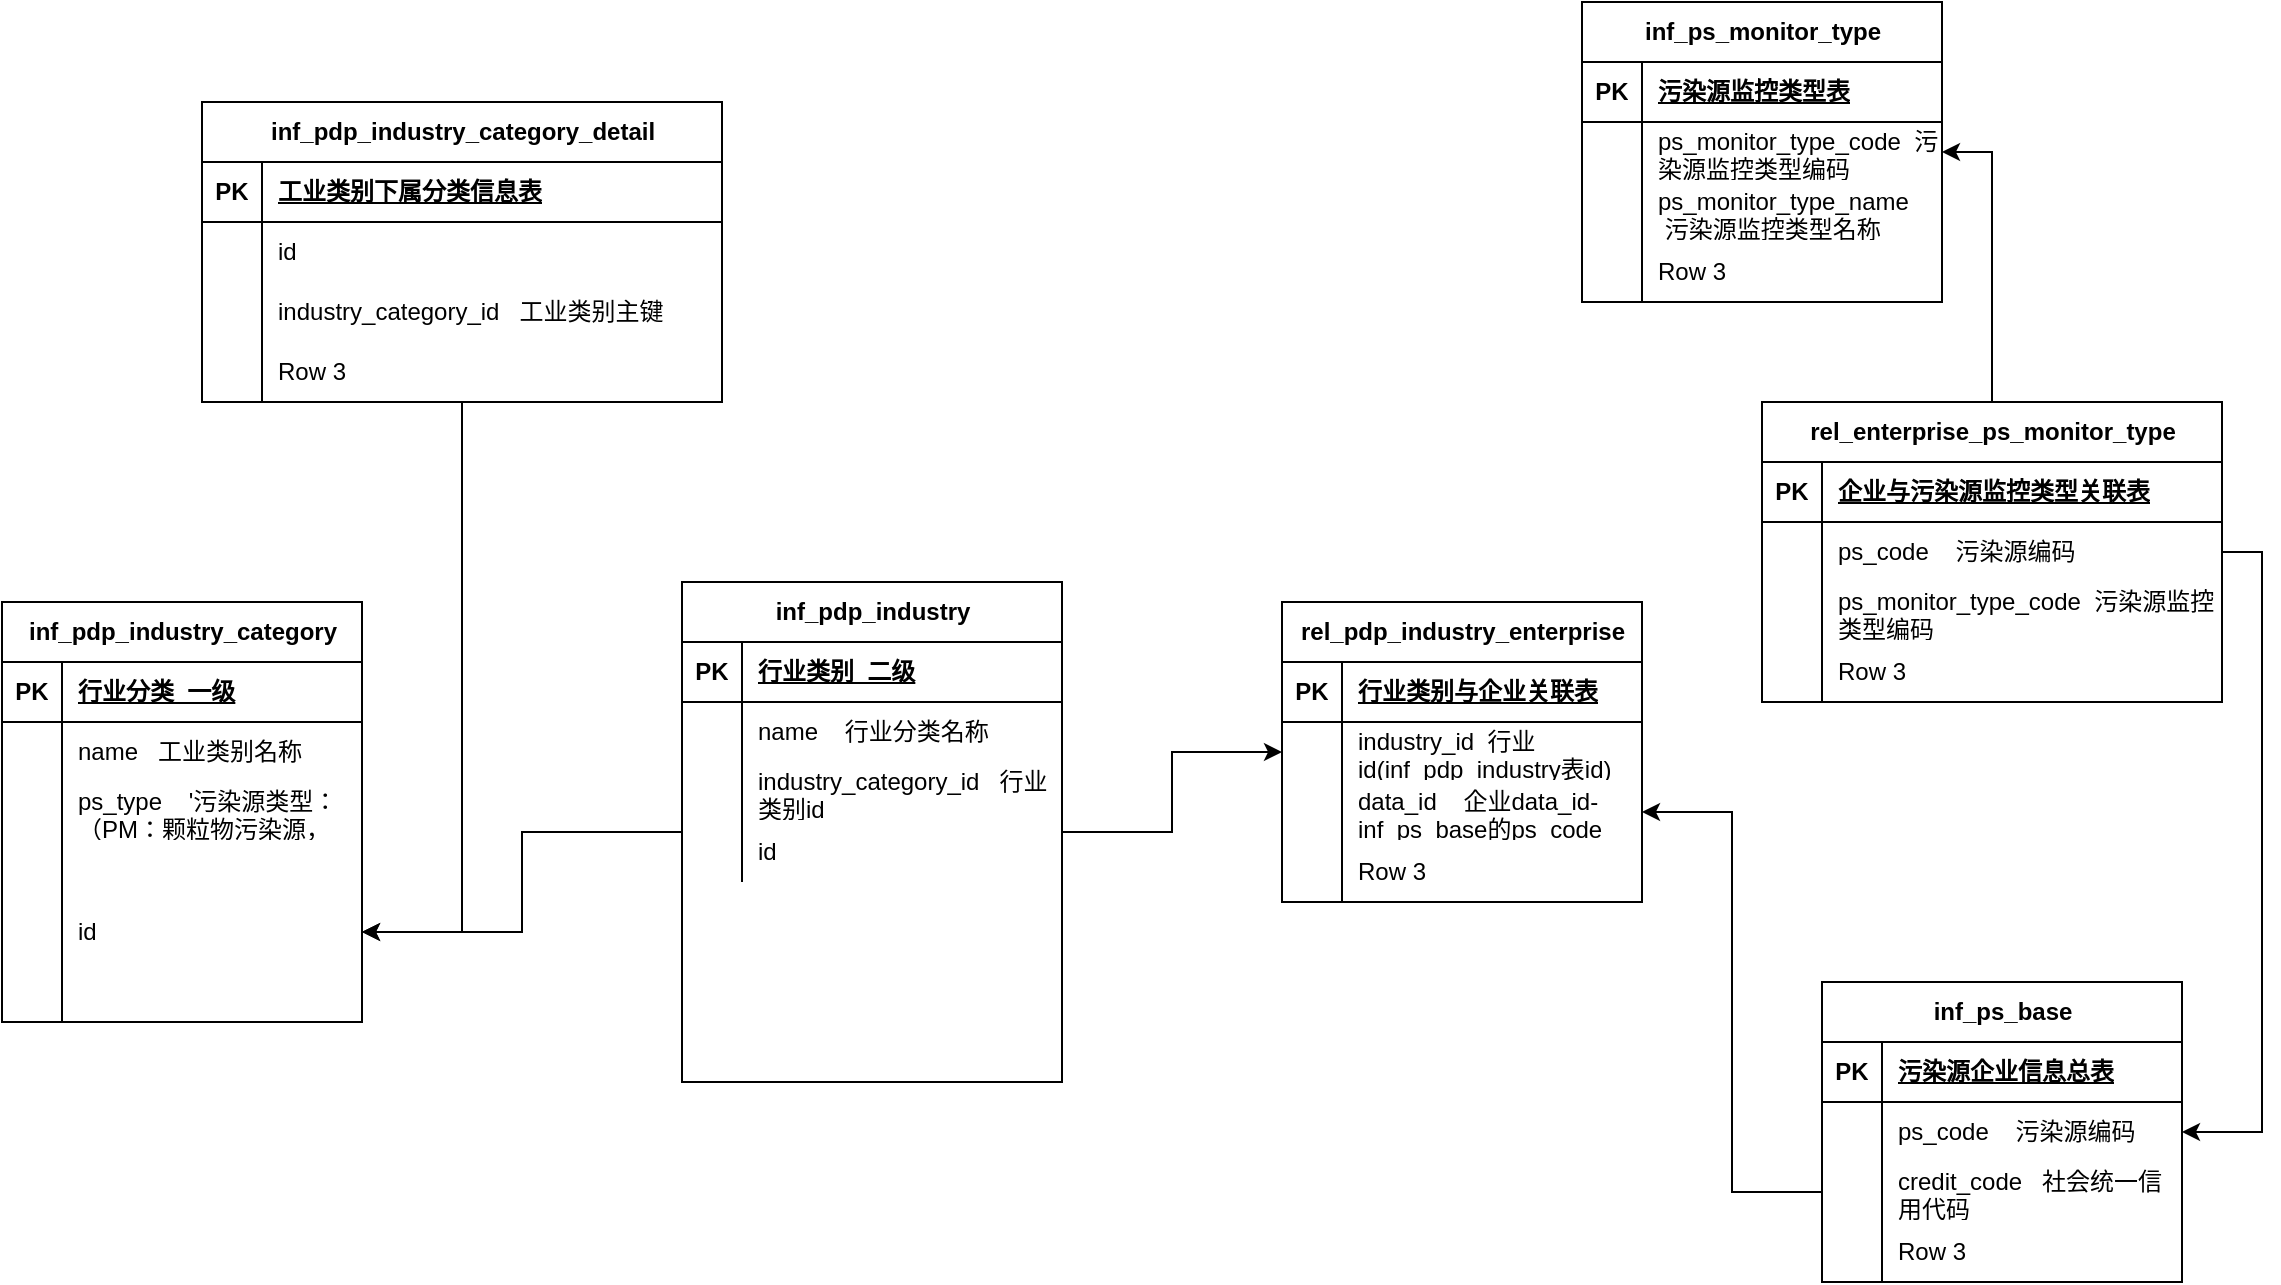 <mxfile version="22.1.15" type="github">
  <diagram name="第 1 页" id="T2_TrR-UmVYiKN5M0uF9">
    <mxGraphModel dx="3088" dy="1949" grid="1" gridSize="10" guides="1" tooltips="1" connect="1" arrows="1" fold="1" page="1" pageScale="1" pageWidth="827" pageHeight="1169" math="0" shadow="0">
      <root>
        <mxCell id="0" />
        <mxCell id="1" parent="0" />
        <mxCell id="JzFSCLEX_L8nWIw0kitq-1" value="inf_ps_base" style="shape=table;startSize=30;container=1;collapsible=1;childLayout=tableLayout;fixedRows=1;rowLines=0;fontStyle=1;align=center;resizeLast=1;html=1;" vertex="1" parent="1">
          <mxGeometry x="-530" y="360" width="180" height="150" as="geometry" />
        </mxCell>
        <mxCell id="JzFSCLEX_L8nWIw0kitq-2" value="" style="shape=tableRow;horizontal=0;startSize=0;swimlaneHead=0;swimlaneBody=0;fillColor=none;collapsible=0;dropTarget=0;points=[[0,0.5],[1,0.5]];portConstraint=eastwest;top=0;left=0;right=0;bottom=1;" vertex="1" parent="JzFSCLEX_L8nWIw0kitq-1">
          <mxGeometry y="30" width="180" height="30" as="geometry" />
        </mxCell>
        <mxCell id="JzFSCLEX_L8nWIw0kitq-3" value="PK" style="shape=partialRectangle;connectable=0;fillColor=none;top=0;left=0;bottom=0;right=0;fontStyle=1;overflow=hidden;whiteSpace=wrap;html=1;" vertex="1" parent="JzFSCLEX_L8nWIw0kitq-2">
          <mxGeometry width="30" height="30" as="geometry">
            <mxRectangle width="30" height="30" as="alternateBounds" />
          </mxGeometry>
        </mxCell>
        <mxCell id="JzFSCLEX_L8nWIw0kitq-4" value="污染源企业信息总表" style="shape=partialRectangle;connectable=0;fillColor=none;top=0;left=0;bottom=0;right=0;align=left;spacingLeft=6;fontStyle=5;overflow=hidden;whiteSpace=wrap;html=1;" vertex="1" parent="JzFSCLEX_L8nWIw0kitq-2">
          <mxGeometry x="30" width="150" height="30" as="geometry">
            <mxRectangle width="150" height="30" as="alternateBounds" />
          </mxGeometry>
        </mxCell>
        <mxCell id="JzFSCLEX_L8nWIw0kitq-5" value="" style="shape=tableRow;horizontal=0;startSize=0;swimlaneHead=0;swimlaneBody=0;fillColor=none;collapsible=0;dropTarget=0;points=[[0,0.5],[1,0.5]];portConstraint=eastwest;top=0;left=0;right=0;bottom=0;" vertex="1" parent="JzFSCLEX_L8nWIw0kitq-1">
          <mxGeometry y="60" width="180" height="30" as="geometry" />
        </mxCell>
        <mxCell id="JzFSCLEX_L8nWIw0kitq-6" value="" style="shape=partialRectangle;connectable=0;fillColor=none;top=0;left=0;bottom=0;right=0;editable=1;overflow=hidden;whiteSpace=wrap;html=1;" vertex="1" parent="JzFSCLEX_L8nWIw0kitq-5">
          <mxGeometry width="30" height="30" as="geometry">
            <mxRectangle width="30" height="30" as="alternateBounds" />
          </mxGeometry>
        </mxCell>
        <mxCell id="JzFSCLEX_L8nWIw0kitq-7" value="ps_code&amp;nbsp; &amp;nbsp;&amp;nbsp;污染源编码" style="shape=partialRectangle;connectable=0;fillColor=none;top=0;left=0;bottom=0;right=0;align=left;spacingLeft=6;overflow=hidden;whiteSpace=wrap;html=1;" vertex="1" parent="JzFSCLEX_L8nWIw0kitq-5">
          <mxGeometry x="30" width="150" height="30" as="geometry">
            <mxRectangle width="150" height="30" as="alternateBounds" />
          </mxGeometry>
        </mxCell>
        <mxCell id="JzFSCLEX_L8nWIw0kitq-8" value="" style="shape=tableRow;horizontal=0;startSize=0;swimlaneHead=0;swimlaneBody=0;fillColor=none;collapsible=0;dropTarget=0;points=[[0,0.5],[1,0.5]];portConstraint=eastwest;top=0;left=0;right=0;bottom=0;" vertex="1" parent="JzFSCLEX_L8nWIw0kitq-1">
          <mxGeometry y="90" width="180" height="30" as="geometry" />
        </mxCell>
        <mxCell id="JzFSCLEX_L8nWIw0kitq-9" value="" style="shape=partialRectangle;connectable=0;fillColor=none;top=0;left=0;bottom=0;right=0;editable=1;overflow=hidden;whiteSpace=wrap;html=1;" vertex="1" parent="JzFSCLEX_L8nWIw0kitq-8">
          <mxGeometry width="30" height="30" as="geometry">
            <mxRectangle width="30" height="30" as="alternateBounds" />
          </mxGeometry>
        </mxCell>
        <mxCell id="JzFSCLEX_L8nWIw0kitq-10" value="credit_code&amp;nbsp; &amp;nbsp;社会统一信用代码" style="shape=partialRectangle;connectable=0;fillColor=none;top=0;left=0;bottom=0;right=0;align=left;spacingLeft=6;overflow=hidden;whiteSpace=wrap;html=1;" vertex="1" parent="JzFSCLEX_L8nWIw0kitq-8">
          <mxGeometry x="30" width="150" height="30" as="geometry">
            <mxRectangle width="150" height="30" as="alternateBounds" />
          </mxGeometry>
        </mxCell>
        <mxCell id="JzFSCLEX_L8nWIw0kitq-11" value="" style="shape=tableRow;horizontal=0;startSize=0;swimlaneHead=0;swimlaneBody=0;fillColor=none;collapsible=0;dropTarget=0;points=[[0,0.5],[1,0.5]];portConstraint=eastwest;top=0;left=0;right=0;bottom=0;" vertex="1" parent="JzFSCLEX_L8nWIw0kitq-1">
          <mxGeometry y="120" width="180" height="30" as="geometry" />
        </mxCell>
        <mxCell id="JzFSCLEX_L8nWIw0kitq-12" value="" style="shape=partialRectangle;connectable=0;fillColor=none;top=0;left=0;bottom=0;right=0;editable=1;overflow=hidden;whiteSpace=wrap;html=1;" vertex="1" parent="JzFSCLEX_L8nWIw0kitq-11">
          <mxGeometry width="30" height="30" as="geometry">
            <mxRectangle width="30" height="30" as="alternateBounds" />
          </mxGeometry>
        </mxCell>
        <mxCell id="JzFSCLEX_L8nWIw0kitq-13" value="Row 3" style="shape=partialRectangle;connectable=0;fillColor=none;top=0;left=0;bottom=0;right=0;align=left;spacingLeft=6;overflow=hidden;whiteSpace=wrap;html=1;" vertex="1" parent="JzFSCLEX_L8nWIw0kitq-11">
          <mxGeometry x="30" width="150" height="30" as="geometry">
            <mxRectangle width="150" height="30" as="alternateBounds" />
          </mxGeometry>
        </mxCell>
        <mxCell id="JzFSCLEX_L8nWIw0kitq-14" value="inf_pdp_industry_category" style="shape=table;startSize=30;container=1;collapsible=1;childLayout=tableLayout;fixedRows=1;rowLines=0;fontStyle=1;align=center;resizeLast=1;html=1;" vertex="1" parent="1">
          <mxGeometry x="-1440" y="170" width="180" height="210" as="geometry" />
        </mxCell>
        <mxCell id="JzFSCLEX_L8nWIw0kitq-15" value="" style="shape=tableRow;horizontal=0;startSize=0;swimlaneHead=0;swimlaneBody=0;fillColor=none;collapsible=0;dropTarget=0;points=[[0,0.5],[1,0.5]];portConstraint=eastwest;top=0;left=0;right=0;bottom=1;" vertex="1" parent="JzFSCLEX_L8nWIw0kitq-14">
          <mxGeometry y="30" width="180" height="30" as="geometry" />
        </mxCell>
        <mxCell id="JzFSCLEX_L8nWIw0kitq-16" value="PK" style="shape=partialRectangle;connectable=0;fillColor=none;top=0;left=0;bottom=0;right=0;fontStyle=1;overflow=hidden;whiteSpace=wrap;html=1;" vertex="1" parent="JzFSCLEX_L8nWIw0kitq-15">
          <mxGeometry width="30" height="30" as="geometry">
            <mxRectangle width="30" height="30" as="alternateBounds" />
          </mxGeometry>
        </mxCell>
        <mxCell id="JzFSCLEX_L8nWIw0kitq-17" value="行业分类&amp;nbsp; 一级" style="shape=partialRectangle;connectable=0;fillColor=none;top=0;left=0;bottom=0;right=0;align=left;spacingLeft=6;fontStyle=5;overflow=hidden;whiteSpace=wrap;html=1;" vertex="1" parent="JzFSCLEX_L8nWIw0kitq-15">
          <mxGeometry x="30" width="150" height="30" as="geometry">
            <mxRectangle width="150" height="30" as="alternateBounds" />
          </mxGeometry>
        </mxCell>
        <mxCell id="JzFSCLEX_L8nWIw0kitq-18" value="" style="shape=tableRow;horizontal=0;startSize=0;swimlaneHead=0;swimlaneBody=0;fillColor=none;collapsible=0;dropTarget=0;points=[[0,0.5],[1,0.5]];portConstraint=eastwest;top=0;left=0;right=0;bottom=0;" vertex="1" parent="JzFSCLEX_L8nWIw0kitq-14">
          <mxGeometry y="60" width="180" height="30" as="geometry" />
        </mxCell>
        <mxCell id="JzFSCLEX_L8nWIw0kitq-19" value="" style="shape=partialRectangle;connectable=0;fillColor=none;top=0;left=0;bottom=0;right=0;editable=1;overflow=hidden;whiteSpace=wrap;html=1;" vertex="1" parent="JzFSCLEX_L8nWIw0kitq-18">
          <mxGeometry width="30" height="30" as="geometry">
            <mxRectangle width="30" height="30" as="alternateBounds" />
          </mxGeometry>
        </mxCell>
        <mxCell id="JzFSCLEX_L8nWIw0kitq-20" value="name&amp;nbsp; &amp;nbsp;工业类别名称" style="shape=partialRectangle;connectable=0;fillColor=none;top=0;left=0;bottom=0;right=0;align=left;spacingLeft=6;overflow=hidden;whiteSpace=wrap;html=1;" vertex="1" parent="JzFSCLEX_L8nWIw0kitq-18">
          <mxGeometry x="30" width="150" height="30" as="geometry">
            <mxRectangle width="150" height="30" as="alternateBounds" />
          </mxGeometry>
        </mxCell>
        <mxCell id="JzFSCLEX_L8nWIw0kitq-21" value="" style="shape=tableRow;horizontal=0;startSize=0;swimlaneHead=0;swimlaneBody=0;fillColor=none;collapsible=0;dropTarget=0;points=[[0,0.5],[1,0.5]];portConstraint=eastwest;top=0;left=0;right=0;bottom=0;" vertex="1" parent="JzFSCLEX_L8nWIw0kitq-14">
          <mxGeometry y="90" width="180" height="30" as="geometry" />
        </mxCell>
        <mxCell id="JzFSCLEX_L8nWIw0kitq-22" value="" style="shape=partialRectangle;connectable=0;fillColor=none;top=0;left=0;bottom=0;right=0;editable=1;overflow=hidden;whiteSpace=wrap;html=1;" vertex="1" parent="JzFSCLEX_L8nWIw0kitq-21">
          <mxGeometry width="30" height="30" as="geometry">
            <mxRectangle width="30" height="30" as="alternateBounds" />
          </mxGeometry>
        </mxCell>
        <mxCell id="JzFSCLEX_L8nWIw0kitq-23" value="ps_type&amp;nbsp; &amp;nbsp;&amp;nbsp;&#39;污染源类型：（PM：颗粒物污染源，VOCS:涉VOCS污染源）&#39;" style="shape=partialRectangle;connectable=0;fillColor=none;top=0;left=0;bottom=0;right=0;align=left;spacingLeft=6;overflow=hidden;whiteSpace=wrap;html=1;" vertex="1" parent="JzFSCLEX_L8nWIw0kitq-21">
          <mxGeometry x="30" width="150" height="30" as="geometry">
            <mxRectangle width="150" height="30" as="alternateBounds" />
          </mxGeometry>
        </mxCell>
        <mxCell id="JzFSCLEX_L8nWIw0kitq-24" value="" style="shape=tableRow;horizontal=0;startSize=0;swimlaneHead=0;swimlaneBody=0;fillColor=none;collapsible=0;dropTarget=0;points=[[0,0.5],[1,0.5]];portConstraint=eastwest;top=0;left=0;right=0;bottom=0;" vertex="1" parent="JzFSCLEX_L8nWIw0kitq-14">
          <mxGeometry y="120" width="180" height="90" as="geometry" />
        </mxCell>
        <mxCell id="JzFSCLEX_L8nWIw0kitq-25" value="" style="shape=partialRectangle;connectable=0;fillColor=none;top=0;left=0;bottom=0;right=0;editable=1;overflow=hidden;whiteSpace=wrap;html=1;" vertex="1" parent="JzFSCLEX_L8nWIw0kitq-24">
          <mxGeometry width="30" height="90" as="geometry">
            <mxRectangle width="30" height="90" as="alternateBounds" />
          </mxGeometry>
        </mxCell>
        <mxCell id="JzFSCLEX_L8nWIw0kitq-26" value="id&lt;br&gt;" style="shape=partialRectangle;connectable=0;fillColor=none;top=0;left=0;bottom=0;right=0;align=left;spacingLeft=6;overflow=hidden;whiteSpace=wrap;html=1;" vertex="1" parent="JzFSCLEX_L8nWIw0kitq-24">
          <mxGeometry x="30" width="150" height="90" as="geometry">
            <mxRectangle width="150" height="90" as="alternateBounds" />
          </mxGeometry>
        </mxCell>
        <mxCell id="JzFSCLEX_L8nWIw0kitq-68" style="edgeStyle=orthogonalEdgeStyle;rounded=0;orthogonalLoop=1;jettySize=auto;html=1;" edge="1" parent="1" source="JzFSCLEX_L8nWIw0kitq-40" target="JzFSCLEX_L8nWIw0kitq-24">
          <mxGeometry relative="1" as="geometry" />
        </mxCell>
        <mxCell id="JzFSCLEX_L8nWIw0kitq-69" style="edgeStyle=orthogonalEdgeStyle;rounded=0;orthogonalLoop=1;jettySize=auto;html=1;" edge="1" parent="1" source="JzFSCLEX_L8nWIw0kitq-40" target="JzFSCLEX_L8nWIw0kitq-59">
          <mxGeometry relative="1" as="geometry" />
        </mxCell>
        <mxCell id="JzFSCLEX_L8nWIw0kitq-40" value="inf_pdp_industry" style="shape=table;startSize=30;container=1;collapsible=1;childLayout=tableLayout;fixedRows=1;rowLines=0;fontStyle=1;align=center;resizeLast=1;html=1;" vertex="1" parent="1">
          <mxGeometry x="-1100" y="160" width="190" height="250" as="geometry" />
        </mxCell>
        <mxCell id="JzFSCLEX_L8nWIw0kitq-41" value="" style="shape=tableRow;horizontal=0;startSize=0;swimlaneHead=0;swimlaneBody=0;fillColor=none;collapsible=0;dropTarget=0;points=[[0,0.5],[1,0.5]];portConstraint=eastwest;top=0;left=0;right=0;bottom=1;" vertex="1" parent="JzFSCLEX_L8nWIw0kitq-40">
          <mxGeometry y="30" width="190" height="30" as="geometry" />
        </mxCell>
        <mxCell id="JzFSCLEX_L8nWIw0kitq-42" value="PK" style="shape=partialRectangle;connectable=0;fillColor=none;top=0;left=0;bottom=0;right=0;fontStyle=1;overflow=hidden;whiteSpace=wrap;html=1;" vertex="1" parent="JzFSCLEX_L8nWIw0kitq-41">
          <mxGeometry width="30" height="30" as="geometry">
            <mxRectangle width="30" height="30" as="alternateBounds" />
          </mxGeometry>
        </mxCell>
        <mxCell id="JzFSCLEX_L8nWIw0kitq-43" value="行业类别&amp;nbsp; 二级" style="shape=partialRectangle;connectable=0;fillColor=none;top=0;left=0;bottom=0;right=0;align=left;spacingLeft=6;fontStyle=5;overflow=hidden;whiteSpace=wrap;html=1;" vertex="1" parent="JzFSCLEX_L8nWIw0kitq-41">
          <mxGeometry x="30" width="160" height="30" as="geometry">
            <mxRectangle width="160" height="30" as="alternateBounds" />
          </mxGeometry>
        </mxCell>
        <mxCell id="JzFSCLEX_L8nWIw0kitq-44" value="" style="shape=tableRow;horizontal=0;startSize=0;swimlaneHead=0;swimlaneBody=0;fillColor=none;collapsible=0;dropTarget=0;points=[[0,0.5],[1,0.5]];portConstraint=eastwest;top=0;left=0;right=0;bottom=0;" vertex="1" parent="JzFSCLEX_L8nWIw0kitq-40">
          <mxGeometry y="60" width="190" height="30" as="geometry" />
        </mxCell>
        <mxCell id="JzFSCLEX_L8nWIw0kitq-45" value="" style="shape=partialRectangle;connectable=0;fillColor=none;top=0;left=0;bottom=0;right=0;editable=1;overflow=hidden;whiteSpace=wrap;html=1;" vertex="1" parent="JzFSCLEX_L8nWIw0kitq-44">
          <mxGeometry width="30" height="30" as="geometry">
            <mxRectangle width="30" height="30" as="alternateBounds" />
          </mxGeometry>
        </mxCell>
        <mxCell id="JzFSCLEX_L8nWIw0kitq-46" value="name&amp;nbsp; &amp;nbsp;&amp;nbsp;行业分类名称" style="shape=partialRectangle;connectable=0;fillColor=none;top=0;left=0;bottom=0;right=0;align=left;spacingLeft=6;overflow=hidden;whiteSpace=wrap;html=1;" vertex="1" parent="JzFSCLEX_L8nWIw0kitq-44">
          <mxGeometry x="30" width="160" height="30" as="geometry">
            <mxRectangle width="160" height="30" as="alternateBounds" />
          </mxGeometry>
        </mxCell>
        <mxCell id="JzFSCLEX_L8nWIw0kitq-47" value="" style="shape=tableRow;horizontal=0;startSize=0;swimlaneHead=0;swimlaneBody=0;fillColor=none;collapsible=0;dropTarget=0;points=[[0,0.5],[1,0.5]];portConstraint=eastwest;top=0;left=0;right=0;bottom=0;" vertex="1" parent="JzFSCLEX_L8nWIw0kitq-40">
          <mxGeometry y="90" width="190" height="30" as="geometry" />
        </mxCell>
        <mxCell id="JzFSCLEX_L8nWIw0kitq-48" value="" style="shape=partialRectangle;connectable=0;fillColor=none;top=0;left=0;bottom=0;right=0;editable=1;overflow=hidden;whiteSpace=wrap;html=1;" vertex="1" parent="JzFSCLEX_L8nWIw0kitq-47">
          <mxGeometry width="30" height="30" as="geometry">
            <mxRectangle width="30" height="30" as="alternateBounds" />
          </mxGeometry>
        </mxCell>
        <mxCell id="JzFSCLEX_L8nWIw0kitq-49" value="industry_category_id&amp;nbsp; &amp;nbsp;行业类别id（inf_pdp_industry_category表）" style="shape=partialRectangle;connectable=0;fillColor=none;top=0;left=0;bottom=0;right=0;align=left;spacingLeft=6;overflow=hidden;whiteSpace=wrap;html=1;" vertex="1" parent="JzFSCLEX_L8nWIw0kitq-47">
          <mxGeometry x="30" width="160" height="30" as="geometry">
            <mxRectangle width="160" height="30" as="alternateBounds" />
          </mxGeometry>
        </mxCell>
        <mxCell id="JzFSCLEX_L8nWIw0kitq-50" value="" style="shape=tableRow;horizontal=0;startSize=0;swimlaneHead=0;swimlaneBody=0;fillColor=none;collapsible=0;dropTarget=0;points=[[0,0.5],[1,0.5]];portConstraint=eastwest;top=0;left=0;right=0;bottom=0;" vertex="1" parent="JzFSCLEX_L8nWIw0kitq-40">
          <mxGeometry y="120" width="190" height="30" as="geometry" />
        </mxCell>
        <mxCell id="JzFSCLEX_L8nWIw0kitq-51" value="" style="shape=partialRectangle;connectable=0;fillColor=none;top=0;left=0;bottom=0;right=0;editable=1;overflow=hidden;whiteSpace=wrap;html=1;" vertex="1" parent="JzFSCLEX_L8nWIw0kitq-50">
          <mxGeometry width="30" height="30" as="geometry">
            <mxRectangle width="30" height="30" as="alternateBounds" />
          </mxGeometry>
        </mxCell>
        <mxCell id="JzFSCLEX_L8nWIw0kitq-52" value="id" style="shape=partialRectangle;connectable=0;fillColor=none;top=0;left=0;bottom=0;right=0;align=left;spacingLeft=6;overflow=hidden;whiteSpace=wrap;html=1;" vertex="1" parent="JzFSCLEX_L8nWIw0kitq-50">
          <mxGeometry x="30" width="160" height="30" as="geometry">
            <mxRectangle width="160" height="30" as="alternateBounds" />
          </mxGeometry>
        </mxCell>
        <mxCell id="JzFSCLEX_L8nWIw0kitq-55" value="rel_pdp_industry_enterprise" style="shape=table;startSize=30;container=1;collapsible=1;childLayout=tableLayout;fixedRows=1;rowLines=0;fontStyle=1;align=center;resizeLast=1;html=1;" vertex="1" parent="1">
          <mxGeometry x="-800" y="170" width="180" height="150" as="geometry" />
        </mxCell>
        <mxCell id="JzFSCLEX_L8nWIw0kitq-56" value="" style="shape=tableRow;horizontal=0;startSize=0;swimlaneHead=0;swimlaneBody=0;fillColor=none;collapsible=0;dropTarget=0;points=[[0,0.5],[1,0.5]];portConstraint=eastwest;top=0;left=0;right=0;bottom=1;" vertex="1" parent="JzFSCLEX_L8nWIw0kitq-55">
          <mxGeometry y="30" width="180" height="30" as="geometry" />
        </mxCell>
        <mxCell id="JzFSCLEX_L8nWIw0kitq-57" value="PK" style="shape=partialRectangle;connectable=0;fillColor=none;top=0;left=0;bottom=0;right=0;fontStyle=1;overflow=hidden;whiteSpace=wrap;html=1;" vertex="1" parent="JzFSCLEX_L8nWIw0kitq-56">
          <mxGeometry width="30" height="30" as="geometry">
            <mxRectangle width="30" height="30" as="alternateBounds" />
          </mxGeometry>
        </mxCell>
        <mxCell id="JzFSCLEX_L8nWIw0kitq-58" value="行业类别与企业关联表" style="shape=partialRectangle;connectable=0;fillColor=none;top=0;left=0;bottom=0;right=0;align=left;spacingLeft=6;fontStyle=5;overflow=hidden;whiteSpace=wrap;html=1;" vertex="1" parent="JzFSCLEX_L8nWIw0kitq-56">
          <mxGeometry x="30" width="150" height="30" as="geometry">
            <mxRectangle width="150" height="30" as="alternateBounds" />
          </mxGeometry>
        </mxCell>
        <mxCell id="JzFSCLEX_L8nWIw0kitq-59" value="" style="shape=tableRow;horizontal=0;startSize=0;swimlaneHead=0;swimlaneBody=0;fillColor=none;collapsible=0;dropTarget=0;points=[[0,0.5],[1,0.5]];portConstraint=eastwest;top=0;left=0;right=0;bottom=0;" vertex="1" parent="JzFSCLEX_L8nWIw0kitq-55">
          <mxGeometry y="60" width="180" height="30" as="geometry" />
        </mxCell>
        <mxCell id="JzFSCLEX_L8nWIw0kitq-60" value="" style="shape=partialRectangle;connectable=0;fillColor=none;top=0;left=0;bottom=0;right=0;editable=1;overflow=hidden;whiteSpace=wrap;html=1;" vertex="1" parent="JzFSCLEX_L8nWIw0kitq-59">
          <mxGeometry width="30" height="30" as="geometry">
            <mxRectangle width="30" height="30" as="alternateBounds" />
          </mxGeometry>
        </mxCell>
        <mxCell id="JzFSCLEX_L8nWIw0kitq-61" value="industry_id&amp;nbsp;&amp;nbsp;行业id(inf_pdp_industry表id)" style="shape=partialRectangle;connectable=0;fillColor=none;top=0;left=0;bottom=0;right=0;align=left;spacingLeft=6;overflow=hidden;whiteSpace=wrap;html=1;" vertex="1" parent="JzFSCLEX_L8nWIw0kitq-59">
          <mxGeometry x="30" width="150" height="30" as="geometry">
            <mxRectangle width="150" height="30" as="alternateBounds" />
          </mxGeometry>
        </mxCell>
        <mxCell id="JzFSCLEX_L8nWIw0kitq-62" value="" style="shape=tableRow;horizontal=0;startSize=0;swimlaneHead=0;swimlaneBody=0;fillColor=none;collapsible=0;dropTarget=0;points=[[0,0.5],[1,0.5]];portConstraint=eastwest;top=0;left=0;right=0;bottom=0;" vertex="1" parent="JzFSCLEX_L8nWIw0kitq-55">
          <mxGeometry y="90" width="180" height="30" as="geometry" />
        </mxCell>
        <mxCell id="JzFSCLEX_L8nWIw0kitq-63" value="" style="shape=partialRectangle;connectable=0;fillColor=none;top=0;left=0;bottom=0;right=0;editable=1;overflow=hidden;whiteSpace=wrap;html=1;" vertex="1" parent="JzFSCLEX_L8nWIw0kitq-62">
          <mxGeometry width="30" height="30" as="geometry">
            <mxRectangle width="30" height="30" as="alternateBounds" />
          </mxGeometry>
        </mxCell>
        <mxCell id="JzFSCLEX_L8nWIw0kitq-64" value="data_id&amp;nbsp; &amp;nbsp;&amp;nbsp;企业data_id-inf_ps_base的ps_code" style="shape=partialRectangle;connectable=0;fillColor=none;top=0;left=0;bottom=0;right=0;align=left;spacingLeft=6;overflow=hidden;whiteSpace=wrap;html=1;" vertex="1" parent="JzFSCLEX_L8nWIw0kitq-62">
          <mxGeometry x="30" width="150" height="30" as="geometry">
            <mxRectangle width="150" height="30" as="alternateBounds" />
          </mxGeometry>
        </mxCell>
        <mxCell id="JzFSCLEX_L8nWIw0kitq-65" value="" style="shape=tableRow;horizontal=0;startSize=0;swimlaneHead=0;swimlaneBody=0;fillColor=none;collapsible=0;dropTarget=0;points=[[0,0.5],[1,0.5]];portConstraint=eastwest;top=0;left=0;right=0;bottom=0;" vertex="1" parent="JzFSCLEX_L8nWIw0kitq-55">
          <mxGeometry y="120" width="180" height="30" as="geometry" />
        </mxCell>
        <mxCell id="JzFSCLEX_L8nWIw0kitq-66" value="" style="shape=partialRectangle;connectable=0;fillColor=none;top=0;left=0;bottom=0;right=0;editable=1;overflow=hidden;whiteSpace=wrap;html=1;" vertex="1" parent="JzFSCLEX_L8nWIw0kitq-65">
          <mxGeometry width="30" height="30" as="geometry">
            <mxRectangle width="30" height="30" as="alternateBounds" />
          </mxGeometry>
        </mxCell>
        <mxCell id="JzFSCLEX_L8nWIw0kitq-67" value="Row 3" style="shape=partialRectangle;connectable=0;fillColor=none;top=0;left=0;bottom=0;right=0;align=left;spacingLeft=6;overflow=hidden;whiteSpace=wrap;html=1;" vertex="1" parent="JzFSCLEX_L8nWIw0kitq-65">
          <mxGeometry x="30" width="150" height="30" as="geometry">
            <mxRectangle width="150" height="30" as="alternateBounds" />
          </mxGeometry>
        </mxCell>
        <mxCell id="JzFSCLEX_L8nWIw0kitq-70" style="edgeStyle=orthogonalEdgeStyle;rounded=0;orthogonalLoop=1;jettySize=auto;html=1;" edge="1" parent="1" source="JzFSCLEX_L8nWIw0kitq-8" target="JzFSCLEX_L8nWIw0kitq-62">
          <mxGeometry relative="1" as="geometry" />
        </mxCell>
        <mxCell id="JzFSCLEX_L8nWIw0kitq-99" style="edgeStyle=orthogonalEdgeStyle;rounded=0;orthogonalLoop=1;jettySize=auto;html=1;entryX=1;entryY=0.5;entryDx=0;entryDy=0;" edge="1" parent="1" source="JzFSCLEX_L8nWIw0kitq-71" target="JzFSCLEX_L8nWIw0kitq-89">
          <mxGeometry relative="1" as="geometry" />
        </mxCell>
        <mxCell id="JzFSCLEX_L8nWIw0kitq-71" value="rel_enterprise_ps_monitor_type" style="shape=table;startSize=30;container=1;collapsible=1;childLayout=tableLayout;fixedRows=1;rowLines=0;fontStyle=1;align=center;resizeLast=1;html=1;" vertex="1" parent="1">
          <mxGeometry x="-560" y="70" width="230" height="150" as="geometry" />
        </mxCell>
        <mxCell id="JzFSCLEX_L8nWIw0kitq-72" value="" style="shape=tableRow;horizontal=0;startSize=0;swimlaneHead=0;swimlaneBody=0;fillColor=none;collapsible=0;dropTarget=0;points=[[0,0.5],[1,0.5]];portConstraint=eastwest;top=0;left=0;right=0;bottom=1;" vertex="1" parent="JzFSCLEX_L8nWIw0kitq-71">
          <mxGeometry y="30" width="230" height="30" as="geometry" />
        </mxCell>
        <mxCell id="JzFSCLEX_L8nWIw0kitq-73" value="PK" style="shape=partialRectangle;connectable=0;fillColor=none;top=0;left=0;bottom=0;right=0;fontStyle=1;overflow=hidden;whiteSpace=wrap;html=1;" vertex="1" parent="JzFSCLEX_L8nWIw0kitq-72">
          <mxGeometry width="30" height="30" as="geometry">
            <mxRectangle width="30" height="30" as="alternateBounds" />
          </mxGeometry>
        </mxCell>
        <mxCell id="JzFSCLEX_L8nWIw0kitq-74" value="企业与污染源监控类型关联表" style="shape=partialRectangle;connectable=0;fillColor=none;top=0;left=0;bottom=0;right=0;align=left;spacingLeft=6;fontStyle=5;overflow=hidden;whiteSpace=wrap;html=1;" vertex="1" parent="JzFSCLEX_L8nWIw0kitq-72">
          <mxGeometry x="30" width="200" height="30" as="geometry">
            <mxRectangle width="200" height="30" as="alternateBounds" />
          </mxGeometry>
        </mxCell>
        <mxCell id="JzFSCLEX_L8nWIw0kitq-75" value="" style="shape=tableRow;horizontal=0;startSize=0;swimlaneHead=0;swimlaneBody=0;fillColor=none;collapsible=0;dropTarget=0;points=[[0,0.5],[1,0.5]];portConstraint=eastwest;top=0;left=0;right=0;bottom=0;" vertex="1" parent="JzFSCLEX_L8nWIw0kitq-71">
          <mxGeometry y="60" width="230" height="30" as="geometry" />
        </mxCell>
        <mxCell id="JzFSCLEX_L8nWIw0kitq-76" value="" style="shape=partialRectangle;connectable=0;fillColor=none;top=0;left=0;bottom=0;right=0;editable=1;overflow=hidden;whiteSpace=wrap;html=1;" vertex="1" parent="JzFSCLEX_L8nWIw0kitq-75">
          <mxGeometry width="30" height="30" as="geometry">
            <mxRectangle width="30" height="30" as="alternateBounds" />
          </mxGeometry>
        </mxCell>
        <mxCell id="JzFSCLEX_L8nWIw0kitq-77" value="ps_code&amp;nbsp; &amp;nbsp;&amp;nbsp;污染源编码" style="shape=partialRectangle;connectable=0;fillColor=none;top=0;left=0;bottom=0;right=0;align=left;spacingLeft=6;overflow=hidden;whiteSpace=wrap;html=1;" vertex="1" parent="JzFSCLEX_L8nWIw0kitq-75">
          <mxGeometry x="30" width="200" height="30" as="geometry">
            <mxRectangle width="200" height="30" as="alternateBounds" />
          </mxGeometry>
        </mxCell>
        <mxCell id="JzFSCLEX_L8nWIw0kitq-78" value="" style="shape=tableRow;horizontal=0;startSize=0;swimlaneHead=0;swimlaneBody=0;fillColor=none;collapsible=0;dropTarget=0;points=[[0,0.5],[1,0.5]];portConstraint=eastwest;top=0;left=0;right=0;bottom=0;" vertex="1" parent="JzFSCLEX_L8nWIw0kitq-71">
          <mxGeometry y="90" width="230" height="30" as="geometry" />
        </mxCell>
        <mxCell id="JzFSCLEX_L8nWIw0kitq-79" value="" style="shape=partialRectangle;connectable=0;fillColor=none;top=0;left=0;bottom=0;right=0;editable=1;overflow=hidden;whiteSpace=wrap;html=1;" vertex="1" parent="JzFSCLEX_L8nWIw0kitq-78">
          <mxGeometry width="30" height="30" as="geometry">
            <mxRectangle width="30" height="30" as="alternateBounds" />
          </mxGeometry>
        </mxCell>
        <mxCell id="JzFSCLEX_L8nWIw0kitq-80" value="ps_monitor_type_code&amp;nbsp;&amp;nbsp;污染源监控类型编码" style="shape=partialRectangle;connectable=0;fillColor=none;top=0;left=0;bottom=0;right=0;align=left;spacingLeft=6;overflow=hidden;whiteSpace=wrap;html=1;" vertex="1" parent="JzFSCLEX_L8nWIw0kitq-78">
          <mxGeometry x="30" width="200" height="30" as="geometry">
            <mxRectangle width="200" height="30" as="alternateBounds" />
          </mxGeometry>
        </mxCell>
        <mxCell id="JzFSCLEX_L8nWIw0kitq-81" value="" style="shape=tableRow;horizontal=0;startSize=0;swimlaneHead=0;swimlaneBody=0;fillColor=none;collapsible=0;dropTarget=0;points=[[0,0.5],[1,0.5]];portConstraint=eastwest;top=0;left=0;right=0;bottom=0;" vertex="1" parent="JzFSCLEX_L8nWIw0kitq-71">
          <mxGeometry y="120" width="230" height="30" as="geometry" />
        </mxCell>
        <mxCell id="JzFSCLEX_L8nWIw0kitq-82" value="" style="shape=partialRectangle;connectable=0;fillColor=none;top=0;left=0;bottom=0;right=0;editable=1;overflow=hidden;whiteSpace=wrap;html=1;" vertex="1" parent="JzFSCLEX_L8nWIw0kitq-81">
          <mxGeometry width="30" height="30" as="geometry">
            <mxRectangle width="30" height="30" as="alternateBounds" />
          </mxGeometry>
        </mxCell>
        <mxCell id="JzFSCLEX_L8nWIw0kitq-83" value="Row 3" style="shape=partialRectangle;connectable=0;fillColor=none;top=0;left=0;bottom=0;right=0;align=left;spacingLeft=6;overflow=hidden;whiteSpace=wrap;html=1;" vertex="1" parent="JzFSCLEX_L8nWIw0kitq-81">
          <mxGeometry x="30" width="200" height="30" as="geometry">
            <mxRectangle width="200" height="30" as="alternateBounds" />
          </mxGeometry>
        </mxCell>
        <mxCell id="JzFSCLEX_L8nWIw0kitq-84" style="edgeStyle=orthogonalEdgeStyle;rounded=0;orthogonalLoop=1;jettySize=auto;html=1;entryX=1;entryY=0.5;entryDx=0;entryDy=0;" edge="1" parent="1" source="JzFSCLEX_L8nWIw0kitq-75" target="JzFSCLEX_L8nWIw0kitq-5">
          <mxGeometry relative="1" as="geometry" />
        </mxCell>
        <mxCell id="JzFSCLEX_L8nWIw0kitq-85" value="inf_ps_monitor_type" style="shape=table;startSize=30;container=1;collapsible=1;childLayout=tableLayout;fixedRows=1;rowLines=0;fontStyle=1;align=center;resizeLast=1;html=1;" vertex="1" parent="1">
          <mxGeometry x="-650" y="-130" width="180" height="150" as="geometry" />
        </mxCell>
        <mxCell id="JzFSCLEX_L8nWIw0kitq-86" value="" style="shape=tableRow;horizontal=0;startSize=0;swimlaneHead=0;swimlaneBody=0;fillColor=none;collapsible=0;dropTarget=0;points=[[0,0.5],[1,0.5]];portConstraint=eastwest;top=0;left=0;right=0;bottom=1;" vertex="1" parent="JzFSCLEX_L8nWIw0kitq-85">
          <mxGeometry y="30" width="180" height="30" as="geometry" />
        </mxCell>
        <mxCell id="JzFSCLEX_L8nWIw0kitq-87" value="PK" style="shape=partialRectangle;connectable=0;fillColor=none;top=0;left=0;bottom=0;right=0;fontStyle=1;overflow=hidden;whiteSpace=wrap;html=1;" vertex="1" parent="JzFSCLEX_L8nWIw0kitq-86">
          <mxGeometry width="30" height="30" as="geometry">
            <mxRectangle width="30" height="30" as="alternateBounds" />
          </mxGeometry>
        </mxCell>
        <mxCell id="JzFSCLEX_L8nWIw0kitq-88" value="污染源监控类型表" style="shape=partialRectangle;connectable=0;fillColor=none;top=0;left=0;bottom=0;right=0;align=left;spacingLeft=6;fontStyle=5;overflow=hidden;whiteSpace=wrap;html=1;" vertex="1" parent="JzFSCLEX_L8nWIw0kitq-86">
          <mxGeometry x="30" width="150" height="30" as="geometry">
            <mxRectangle width="150" height="30" as="alternateBounds" />
          </mxGeometry>
        </mxCell>
        <mxCell id="JzFSCLEX_L8nWIw0kitq-89" value="" style="shape=tableRow;horizontal=0;startSize=0;swimlaneHead=0;swimlaneBody=0;fillColor=none;collapsible=0;dropTarget=0;points=[[0,0.5],[1,0.5]];portConstraint=eastwest;top=0;left=0;right=0;bottom=0;" vertex="1" parent="JzFSCLEX_L8nWIw0kitq-85">
          <mxGeometry y="60" width="180" height="30" as="geometry" />
        </mxCell>
        <mxCell id="JzFSCLEX_L8nWIw0kitq-90" value="" style="shape=partialRectangle;connectable=0;fillColor=none;top=0;left=0;bottom=0;right=0;editable=1;overflow=hidden;whiteSpace=wrap;html=1;" vertex="1" parent="JzFSCLEX_L8nWIw0kitq-89">
          <mxGeometry width="30" height="30" as="geometry">
            <mxRectangle width="30" height="30" as="alternateBounds" />
          </mxGeometry>
        </mxCell>
        <mxCell id="JzFSCLEX_L8nWIw0kitq-91" value="ps_monitor_type_code&amp;nbsp;&amp;nbsp;污染源监控类型编码" style="shape=partialRectangle;connectable=0;fillColor=none;top=0;left=0;bottom=0;right=0;align=left;spacingLeft=6;overflow=hidden;whiteSpace=wrap;html=1;" vertex="1" parent="JzFSCLEX_L8nWIw0kitq-89">
          <mxGeometry x="30" width="150" height="30" as="geometry">
            <mxRectangle width="150" height="30" as="alternateBounds" />
          </mxGeometry>
        </mxCell>
        <mxCell id="JzFSCLEX_L8nWIw0kitq-92" value="" style="shape=tableRow;horizontal=0;startSize=0;swimlaneHead=0;swimlaneBody=0;fillColor=none;collapsible=0;dropTarget=0;points=[[0,0.5],[1,0.5]];portConstraint=eastwest;top=0;left=0;right=0;bottom=0;" vertex="1" parent="JzFSCLEX_L8nWIw0kitq-85">
          <mxGeometry y="90" width="180" height="30" as="geometry" />
        </mxCell>
        <mxCell id="JzFSCLEX_L8nWIw0kitq-93" value="" style="shape=partialRectangle;connectable=0;fillColor=none;top=0;left=0;bottom=0;right=0;editable=1;overflow=hidden;whiteSpace=wrap;html=1;" vertex="1" parent="JzFSCLEX_L8nWIw0kitq-92">
          <mxGeometry width="30" height="30" as="geometry">
            <mxRectangle width="30" height="30" as="alternateBounds" />
          </mxGeometry>
        </mxCell>
        <mxCell id="JzFSCLEX_L8nWIw0kitq-94" value="ps_monitor_type_name&amp;nbsp; &amp;nbsp;污染源监控类型名称" style="shape=partialRectangle;connectable=0;fillColor=none;top=0;left=0;bottom=0;right=0;align=left;spacingLeft=6;overflow=hidden;whiteSpace=wrap;html=1;" vertex="1" parent="JzFSCLEX_L8nWIw0kitq-92">
          <mxGeometry x="30" width="150" height="30" as="geometry">
            <mxRectangle width="150" height="30" as="alternateBounds" />
          </mxGeometry>
        </mxCell>
        <mxCell id="JzFSCLEX_L8nWIw0kitq-95" value="" style="shape=tableRow;horizontal=0;startSize=0;swimlaneHead=0;swimlaneBody=0;fillColor=none;collapsible=0;dropTarget=0;points=[[0,0.5],[1,0.5]];portConstraint=eastwest;top=0;left=0;right=0;bottom=0;" vertex="1" parent="JzFSCLEX_L8nWIw0kitq-85">
          <mxGeometry y="120" width="180" height="30" as="geometry" />
        </mxCell>
        <mxCell id="JzFSCLEX_L8nWIw0kitq-96" value="" style="shape=partialRectangle;connectable=0;fillColor=none;top=0;left=0;bottom=0;right=0;editable=1;overflow=hidden;whiteSpace=wrap;html=1;" vertex="1" parent="JzFSCLEX_L8nWIw0kitq-95">
          <mxGeometry width="30" height="30" as="geometry">
            <mxRectangle width="30" height="30" as="alternateBounds" />
          </mxGeometry>
        </mxCell>
        <mxCell id="JzFSCLEX_L8nWIw0kitq-97" value="Row 3" style="shape=partialRectangle;connectable=0;fillColor=none;top=0;left=0;bottom=0;right=0;align=left;spacingLeft=6;overflow=hidden;whiteSpace=wrap;html=1;" vertex="1" parent="JzFSCLEX_L8nWIw0kitq-95">
          <mxGeometry x="30" width="150" height="30" as="geometry">
            <mxRectangle width="150" height="30" as="alternateBounds" />
          </mxGeometry>
        </mxCell>
        <mxCell id="JzFSCLEX_L8nWIw0kitq-115" style="edgeStyle=orthogonalEdgeStyle;rounded=0;orthogonalLoop=1;jettySize=auto;html=1;entryX=1;entryY=0.5;entryDx=0;entryDy=0;" edge="1" parent="1" source="JzFSCLEX_L8nWIw0kitq-100" target="JzFSCLEX_L8nWIw0kitq-24">
          <mxGeometry relative="1" as="geometry" />
        </mxCell>
        <mxCell id="JzFSCLEX_L8nWIw0kitq-100" value="inf_pdp_industry_category_detail" style="shape=table;startSize=30;container=1;collapsible=1;childLayout=tableLayout;fixedRows=1;rowLines=0;fontStyle=1;align=center;resizeLast=1;html=1;" vertex="1" parent="1">
          <mxGeometry x="-1340" y="-80" width="260" height="150" as="geometry" />
        </mxCell>
        <mxCell id="JzFSCLEX_L8nWIw0kitq-101" value="" style="shape=tableRow;horizontal=0;startSize=0;swimlaneHead=0;swimlaneBody=0;fillColor=none;collapsible=0;dropTarget=0;points=[[0,0.5],[1,0.5]];portConstraint=eastwest;top=0;left=0;right=0;bottom=1;" vertex="1" parent="JzFSCLEX_L8nWIw0kitq-100">
          <mxGeometry y="30" width="260" height="30" as="geometry" />
        </mxCell>
        <mxCell id="JzFSCLEX_L8nWIw0kitq-102" value="PK" style="shape=partialRectangle;connectable=0;fillColor=none;top=0;left=0;bottom=0;right=0;fontStyle=1;overflow=hidden;whiteSpace=wrap;html=1;" vertex="1" parent="JzFSCLEX_L8nWIw0kitq-101">
          <mxGeometry width="30" height="30" as="geometry">
            <mxRectangle width="30" height="30" as="alternateBounds" />
          </mxGeometry>
        </mxCell>
        <mxCell id="JzFSCLEX_L8nWIw0kitq-103" value="工业类别下属分类信息表" style="shape=partialRectangle;connectable=0;fillColor=none;top=0;left=0;bottom=0;right=0;align=left;spacingLeft=6;fontStyle=5;overflow=hidden;whiteSpace=wrap;html=1;" vertex="1" parent="JzFSCLEX_L8nWIw0kitq-101">
          <mxGeometry x="30" width="230" height="30" as="geometry">
            <mxRectangle width="230" height="30" as="alternateBounds" />
          </mxGeometry>
        </mxCell>
        <mxCell id="JzFSCLEX_L8nWIw0kitq-104" value="" style="shape=tableRow;horizontal=0;startSize=0;swimlaneHead=0;swimlaneBody=0;fillColor=none;collapsible=0;dropTarget=0;points=[[0,0.5],[1,0.5]];portConstraint=eastwest;top=0;left=0;right=0;bottom=0;" vertex="1" parent="JzFSCLEX_L8nWIw0kitq-100">
          <mxGeometry y="60" width="260" height="30" as="geometry" />
        </mxCell>
        <mxCell id="JzFSCLEX_L8nWIw0kitq-105" value="" style="shape=partialRectangle;connectable=0;fillColor=none;top=0;left=0;bottom=0;right=0;editable=1;overflow=hidden;whiteSpace=wrap;html=1;" vertex="1" parent="JzFSCLEX_L8nWIw0kitq-104">
          <mxGeometry width="30" height="30" as="geometry">
            <mxRectangle width="30" height="30" as="alternateBounds" />
          </mxGeometry>
        </mxCell>
        <mxCell id="JzFSCLEX_L8nWIw0kitq-106" value="id" style="shape=partialRectangle;connectable=0;fillColor=none;top=0;left=0;bottom=0;right=0;align=left;spacingLeft=6;overflow=hidden;whiteSpace=wrap;html=1;" vertex="1" parent="JzFSCLEX_L8nWIw0kitq-104">
          <mxGeometry x="30" width="230" height="30" as="geometry">
            <mxRectangle width="230" height="30" as="alternateBounds" />
          </mxGeometry>
        </mxCell>
        <mxCell id="JzFSCLEX_L8nWIw0kitq-107" value="" style="shape=tableRow;horizontal=0;startSize=0;swimlaneHead=0;swimlaneBody=0;fillColor=none;collapsible=0;dropTarget=0;points=[[0,0.5],[1,0.5]];portConstraint=eastwest;top=0;left=0;right=0;bottom=0;" vertex="1" parent="JzFSCLEX_L8nWIw0kitq-100">
          <mxGeometry y="90" width="260" height="30" as="geometry" />
        </mxCell>
        <mxCell id="JzFSCLEX_L8nWIw0kitq-108" value="" style="shape=partialRectangle;connectable=0;fillColor=none;top=0;left=0;bottom=0;right=0;editable=1;overflow=hidden;whiteSpace=wrap;html=1;" vertex="1" parent="JzFSCLEX_L8nWIw0kitq-107">
          <mxGeometry width="30" height="30" as="geometry">
            <mxRectangle width="30" height="30" as="alternateBounds" />
          </mxGeometry>
        </mxCell>
        <mxCell id="JzFSCLEX_L8nWIw0kitq-109" value="industry_category_id&amp;nbsp; &amp;nbsp;工业类别主键" style="shape=partialRectangle;connectable=0;fillColor=none;top=0;left=0;bottom=0;right=0;align=left;spacingLeft=6;overflow=hidden;whiteSpace=wrap;html=1;" vertex="1" parent="JzFSCLEX_L8nWIw0kitq-107">
          <mxGeometry x="30" width="230" height="30" as="geometry">
            <mxRectangle width="230" height="30" as="alternateBounds" />
          </mxGeometry>
        </mxCell>
        <mxCell id="JzFSCLEX_L8nWIw0kitq-110" value="" style="shape=tableRow;horizontal=0;startSize=0;swimlaneHead=0;swimlaneBody=0;fillColor=none;collapsible=0;dropTarget=0;points=[[0,0.5],[1,0.5]];portConstraint=eastwest;top=0;left=0;right=0;bottom=0;" vertex="1" parent="JzFSCLEX_L8nWIw0kitq-100">
          <mxGeometry y="120" width="260" height="30" as="geometry" />
        </mxCell>
        <mxCell id="JzFSCLEX_L8nWIw0kitq-111" value="" style="shape=partialRectangle;connectable=0;fillColor=none;top=0;left=0;bottom=0;right=0;editable=1;overflow=hidden;whiteSpace=wrap;html=1;" vertex="1" parent="JzFSCLEX_L8nWIw0kitq-110">
          <mxGeometry width="30" height="30" as="geometry">
            <mxRectangle width="30" height="30" as="alternateBounds" />
          </mxGeometry>
        </mxCell>
        <mxCell id="JzFSCLEX_L8nWIw0kitq-112" value="Row 3" style="shape=partialRectangle;connectable=0;fillColor=none;top=0;left=0;bottom=0;right=0;align=left;spacingLeft=6;overflow=hidden;whiteSpace=wrap;html=1;" vertex="1" parent="JzFSCLEX_L8nWIw0kitq-110">
          <mxGeometry x="30" width="230" height="30" as="geometry">
            <mxRectangle width="230" height="30" as="alternateBounds" />
          </mxGeometry>
        </mxCell>
      </root>
    </mxGraphModel>
  </diagram>
</mxfile>
